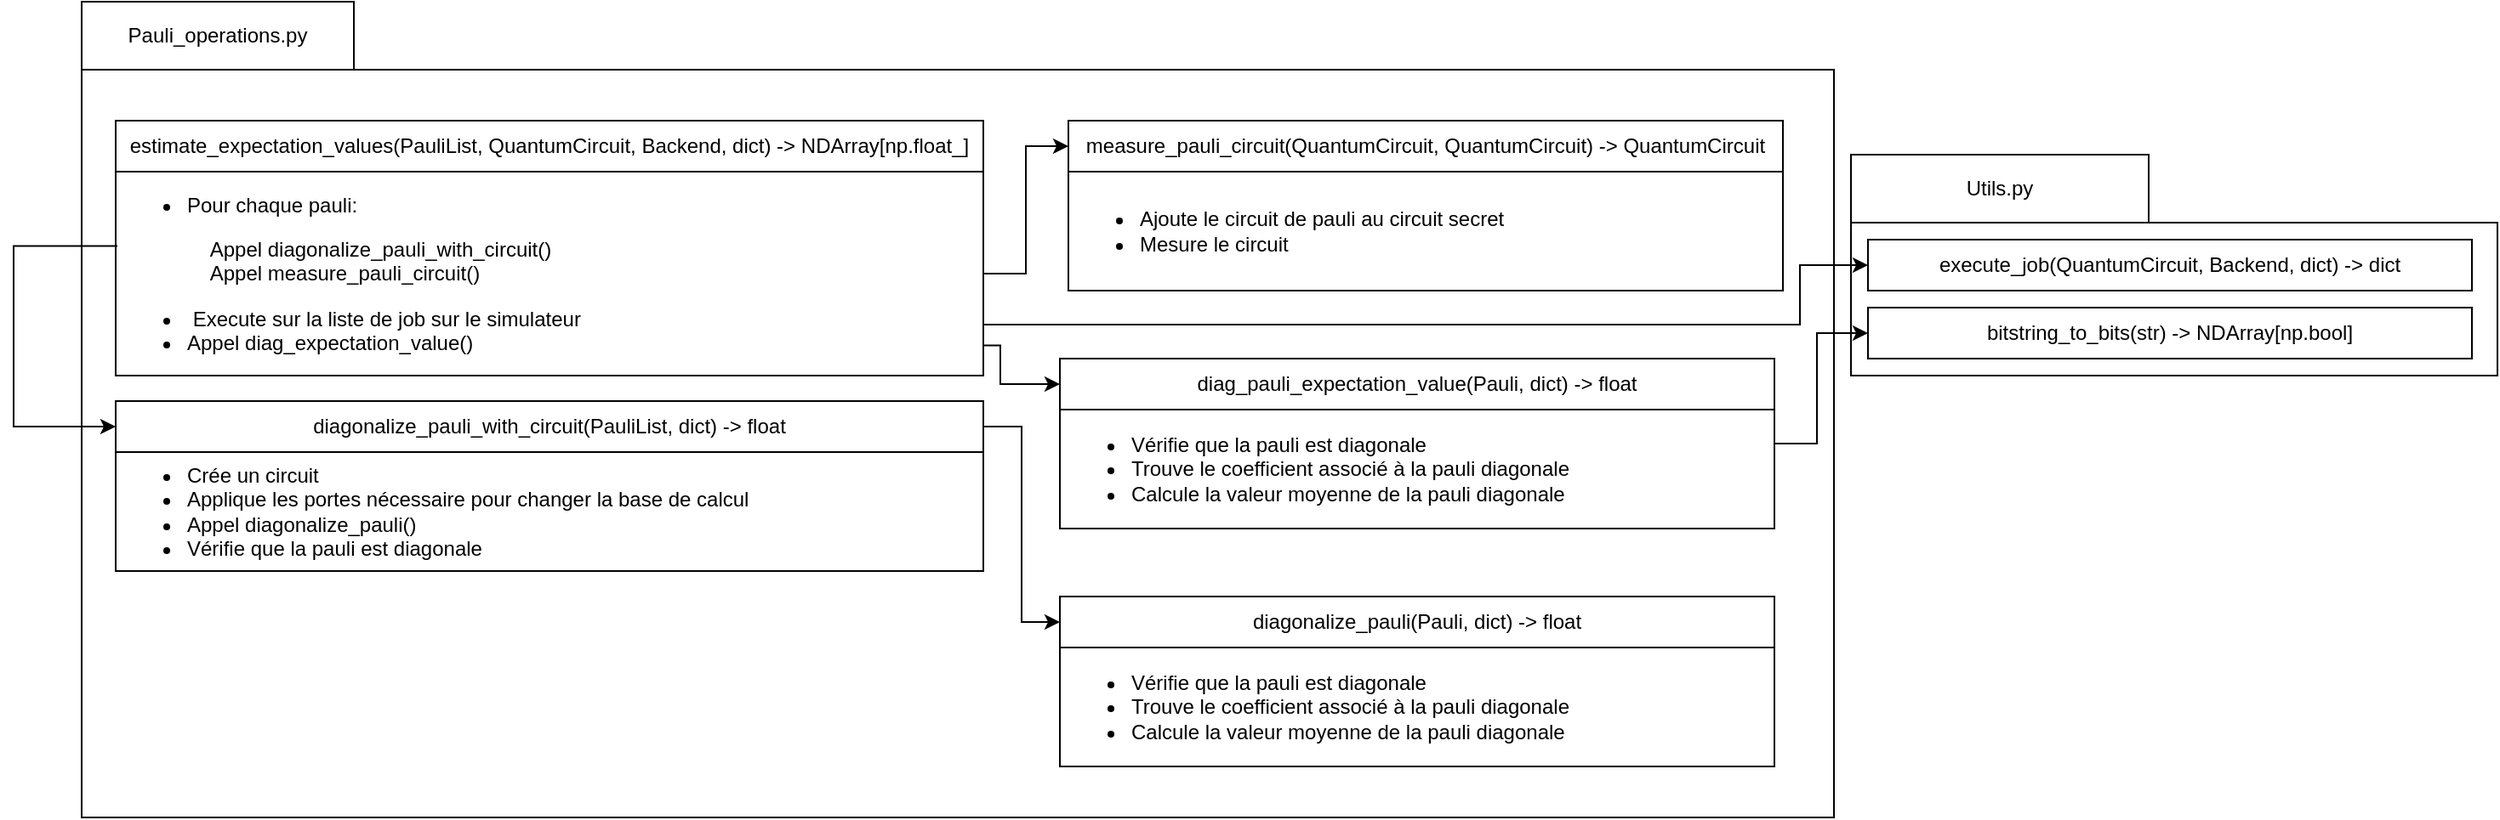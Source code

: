 <mxfile version="16.5.1" type="device"><diagram id="C5RBs43oDa-KdzZeNtuy" name="Page-1"><mxGraphModel dx="2430" dy="782" grid="1" gridSize="10" guides="1" tooltips="1" connect="1" arrows="1" fold="1" page="0" pageScale="1" pageWidth="827" pageHeight="1169" math="0" shadow="0"><root><mxCell id="WIyWlLk6GJQsqaUBKTNV-0"/><mxCell id="WIyWlLk6GJQsqaUBKTNV-1" parent="WIyWlLk6GJQsqaUBKTNV-0"/><mxCell id="lYOXAHwFV_pLX-w3Jf-a-57" value="" style="rounded=0;whiteSpace=wrap;html=1;" parent="WIyWlLk6GJQsqaUBKTNV-1" vertex="1"><mxGeometry x="400" y="260" width="380" height="90" as="geometry"/></mxCell><mxCell id="lYOXAHwFV_pLX-w3Jf-a-32" value="" style="rounded=0;fontColor=none;noLabel=1;labelBackgroundColor=none;" parent="WIyWlLk6GJQsqaUBKTNV-1" vertex="1"><mxGeometry x="-640" y="170" width="1030" height="440" as="geometry"/></mxCell><mxCell id="lYOXAHwFV_pLX-w3Jf-a-12" value="estimate_expectation_values(PauliList, QuantumCircuit, Backend, dict) -&amp;gt; NDArray[np.float_]" style="rounded=0;whiteSpace=wrap;html=1;" parent="WIyWlLk6GJQsqaUBKTNV-1" vertex="1"><mxGeometry x="-620" y="200" width="510" height="30" as="geometry"/></mxCell><mxCell id="lYOXAHwFV_pLX-w3Jf-a-13" value="&lt;ul&gt;&lt;li&gt;Pour chaque pauli:&amp;nbsp;&lt;/li&gt;&lt;/ul&gt;&lt;span&gt;&lt;span style=&quot;white-space: pre&quot;&gt;&#9;&lt;/span&gt;&lt;span style=&quot;white-space: pre&quot;&gt;&#9;&lt;/span&gt;Appel diagonalize_pauli_with_circuit()&lt;br&gt;&lt;span style=&quot;white-space: pre&quot;&gt;&#9;&lt;/span&gt;&lt;span style=&quot;white-space: pre&quot;&gt;&#9;&lt;/span&gt;Appel measure_pauli_circuit()&lt;br&gt;&lt;ul&gt;&lt;li&gt;&lt;span&gt;&amp;nbsp;Execute sur la liste de job sur le simulateur&lt;/span&gt;&lt;/li&gt;&lt;li&gt;&lt;span&gt;Appel diag_expectation_value()&lt;/span&gt;&lt;/li&gt;&lt;/ul&gt;&lt;/span&gt;" style="rounded=0;whiteSpace=wrap;html=1;align=left;" parent="WIyWlLk6GJQsqaUBKTNV-1" vertex="1"><mxGeometry x="-620" y="230" width="510" height="120" as="geometry"/></mxCell><mxCell id="lYOXAHwFV_pLX-w3Jf-a-33" value="Pauli_operations.py" style="rounded=0;whiteSpace=wrap;html=1;" parent="WIyWlLk6GJQsqaUBKTNV-1" vertex="1"><mxGeometry x="-640" y="130" width="160" height="40" as="geometry"/></mxCell><mxCell id="lYOXAHwFV_pLX-w3Jf-a-60" value="execute_job(QuantumCircuit, Backend, dict) -&amp;gt; dict" style="rounded=0;whiteSpace=wrap;html=1;" parent="WIyWlLk6GJQsqaUBKTNV-1" vertex="1"><mxGeometry x="410" y="270" width="355" height="30" as="geometry"/></mxCell><mxCell id="lYOXAHwFV_pLX-w3Jf-a-62" value="Utils.py" style="rounded=0;whiteSpace=wrap;html=1;" parent="WIyWlLk6GJQsqaUBKTNV-1" vertex="1"><mxGeometry x="400" y="220" width="175" height="40" as="geometry"/></mxCell><mxCell id="lYOXAHwFV_pLX-w3Jf-a-63" value="bitstring_to_bits(str)&amp;nbsp;-&amp;gt; NDArray[np.bool]" style="rounded=0;whiteSpace=wrap;html=1;" parent="WIyWlLk6GJQsqaUBKTNV-1" vertex="1"><mxGeometry x="410" y="310" width="355" height="30" as="geometry"/></mxCell><mxCell id="EGV5l-OSDuLG9S4MluCs-19" value="diagonalize_pauli_with_circuit(PauliList, dict) -&amp;gt; float" style="rounded=0;whiteSpace=wrap;html=1;" parent="WIyWlLk6GJQsqaUBKTNV-1" vertex="1"><mxGeometry x="-620" y="365" width="510" height="30" as="geometry"/></mxCell><mxCell id="EGV5l-OSDuLG9S4MluCs-20" value="&lt;ul&gt;&lt;li&gt;Crée un circuit&amp;nbsp;&lt;/li&gt;&lt;li&gt;Applique les portes nécessaire pour changer la base de calcul&lt;/li&gt;&lt;li&gt;Appel diagonalize_pauli()&lt;/li&gt;&lt;li&gt;Vérifie que la pauli est diagonale&lt;/li&gt;&lt;/ul&gt;" style="rounded=0;whiteSpace=wrap;html=1;align=left;" parent="WIyWlLk6GJQsqaUBKTNV-1" vertex="1"><mxGeometry x="-620" y="395" width="510" height="70" as="geometry"/></mxCell><mxCell id="EGV5l-OSDuLG9S4MluCs-21" value="measure_pauli_circuit(QuantumCircuit, QuantumCircuit) -&amp;gt; QuantumCircuit" style="rounded=0;whiteSpace=wrap;html=1;" parent="WIyWlLk6GJQsqaUBKTNV-1" vertex="1"><mxGeometry x="-60" y="200" width="420" height="30" as="geometry"/></mxCell><mxCell id="EGV5l-OSDuLG9S4MluCs-22" value="&lt;ul&gt;&lt;li&gt;Ajoute le circuit de pauli au circuit secret&lt;/li&gt;&lt;li&gt;Mesure le circuit&lt;/li&gt;&lt;/ul&gt;" style="rounded=0;whiteSpace=wrap;html=1;align=left;" parent="WIyWlLk6GJQsqaUBKTNV-1" vertex="1"><mxGeometry x="-60" y="230" width="420" height="70" as="geometry"/></mxCell><mxCell id="EGV5l-OSDuLG9S4MluCs-23" value="" style="edgeStyle=elbowEdgeStyle;elbow=horizontal;endArrow=classic;html=1;rounded=0;exitX=1;exitY=0.5;exitDx=0;exitDy=0;entryX=0;entryY=0.5;entryDx=0;entryDy=0;" parent="WIyWlLk6GJQsqaUBKTNV-1" source="lYOXAHwFV_pLX-w3Jf-a-13" target="EGV5l-OSDuLG9S4MluCs-21" edge="1"><mxGeometry width="50" height="50" relative="1" as="geometry"><mxPoint x="-90" y="270" as="sourcePoint"/><mxPoint x="-50" y="220" as="targetPoint"/></mxGeometry></mxCell><mxCell id="EGV5l-OSDuLG9S4MluCs-25" value="" style="edgeStyle=segmentEdgeStyle;endArrow=classic;html=1;rounded=0;exitX=0.002;exitY=0.365;exitDx=0;exitDy=0;exitPerimeter=0;entryX=0;entryY=0.5;entryDx=0;entryDy=0;" parent="WIyWlLk6GJQsqaUBKTNV-1" source="lYOXAHwFV_pLX-w3Jf-a-13" target="EGV5l-OSDuLG9S4MluCs-19" edge="1"><mxGeometry width="50" height="50" relative="1" as="geometry"><mxPoint x="-770" y="390" as="sourcePoint"/><mxPoint x="-650" y="390" as="targetPoint"/><Array as="points"><mxPoint x="-680" y="274"/><mxPoint x="-680" y="380"/></Array></mxGeometry></mxCell><mxCell id="EGV5l-OSDuLG9S4MluCs-26" value="" style="edgeStyle=elbowEdgeStyle;elbow=horizontal;endArrow=classic;html=1;rounded=0;exitX=1;exitY=0.75;exitDx=0;exitDy=0;entryX=0;entryY=0.5;entryDx=0;entryDy=0;" parent="WIyWlLk6GJQsqaUBKTNV-1" source="lYOXAHwFV_pLX-w3Jf-a-13" target="lYOXAHwFV_pLX-w3Jf-a-60" edge="1"><mxGeometry width="50" height="50" relative="1" as="geometry"><mxPoint x="110" y="290" as="sourcePoint"/><mxPoint x="160" y="240" as="targetPoint"/><Array as="points"><mxPoint x="370" y="320"/><mxPoint x="-70" y="150"/><mxPoint x="380" y="120"/><mxPoint x="470" y="200"/><mxPoint x="580" y="190"/><mxPoint x="630" y="220"/><mxPoint x="530" y="400"/><mxPoint x="40" y="360"/></Array></mxGeometry></mxCell><mxCell id="EGV5l-OSDuLG9S4MluCs-27" value="diag_pauli_expectation_value(Pauli, dict) -&amp;gt; float" style="rounded=0;whiteSpace=wrap;html=1;" parent="WIyWlLk6GJQsqaUBKTNV-1" vertex="1"><mxGeometry x="-65" y="340" width="420" height="30" as="geometry"/></mxCell><mxCell id="EGV5l-OSDuLG9S4MluCs-28" value="&lt;ul&gt;&lt;li&gt;Vérifie que la pauli est diagonale&lt;/li&gt;&lt;li&gt;Trouve le coefficient associé à la pauli diagonale&lt;/li&gt;&lt;li&gt;Calcule la valeur moyenne de la pauli diagonale&lt;/li&gt;&lt;/ul&gt;" style="rounded=0;whiteSpace=wrap;html=1;align=left;" parent="WIyWlLk6GJQsqaUBKTNV-1" vertex="1"><mxGeometry x="-65" y="370" width="420" height="70" as="geometry"/></mxCell><mxCell id="EGV5l-OSDuLG9S4MluCs-29" value="" style="edgeStyle=elbowEdgeStyle;elbow=horizontal;endArrow=classic;html=1;rounded=0;exitX=1;exitY=0.852;exitDx=0;exitDy=0;exitPerimeter=0;entryX=0;entryY=0.5;entryDx=0;entryDy=0;" parent="WIyWlLk6GJQsqaUBKTNV-1" source="lYOXAHwFV_pLX-w3Jf-a-13" target="EGV5l-OSDuLG9S4MluCs-27" edge="1"><mxGeometry width="50" height="50" relative="1" as="geometry"><mxPoint x="-150" y="560" as="sourcePoint"/><mxPoint x="-100" y="510" as="targetPoint"/><Array as="points"><mxPoint x="-100" y="340"/></Array></mxGeometry></mxCell><mxCell id="EGV5l-OSDuLG9S4MluCs-30" value="" style="edgeStyle=elbowEdgeStyle;elbow=horizontal;endArrow=classic;html=1;rounded=0;entryX=0;entryY=0.5;entryDx=0;entryDy=0;" parent="WIyWlLk6GJQsqaUBKTNV-1" source="EGV5l-OSDuLG9S4MluCs-28" target="lYOXAHwFV_pLX-w3Jf-a-63" edge="1"><mxGeometry width="50" height="50" relative="1" as="geometry"><mxPoint x="620" y="150" as="sourcePoint"/><mxPoint x="670" y="100" as="targetPoint"/><Array as="points"><mxPoint x="380" y="390"/><mxPoint x="410" y="405"/><mxPoint x="540" y="270"/><mxPoint x="580" y="280"/><mxPoint x="610" y="310"/><mxPoint x="630" y="430"/><mxPoint x="510" y="400"/><mxPoint x="520" y="430"/></Array></mxGeometry></mxCell><mxCell id="EGV5l-OSDuLG9S4MluCs-31" value="diagonalize_pauli(Pauli, dict) -&amp;gt; float" style="rounded=0;whiteSpace=wrap;html=1;" parent="WIyWlLk6GJQsqaUBKTNV-1" vertex="1"><mxGeometry x="-65" y="480" width="420" height="30" as="geometry"/></mxCell><mxCell id="EGV5l-OSDuLG9S4MluCs-32" value="&lt;ul&gt;&lt;li&gt;Vérifie que la pauli est diagonale&lt;/li&gt;&lt;li&gt;Trouve le coefficient associé à la pauli diagonale&lt;/li&gt;&lt;li&gt;Calcule la valeur moyenne de la pauli diagonale&lt;/li&gt;&lt;/ul&gt;" style="rounded=0;whiteSpace=wrap;html=1;align=left;" parent="WIyWlLk6GJQsqaUBKTNV-1" vertex="1"><mxGeometry x="-65" y="510" width="420" height="70" as="geometry"/></mxCell><mxCell id="t_-ZyOfngEXlBr2i25BR-2" value="" style="edgeStyle=elbowEdgeStyle;elbow=horizontal;endArrow=classic;html=1;rounded=0;exitX=1;exitY=0.5;exitDx=0;exitDy=0;entryX=0;entryY=0.5;entryDx=0;entryDy=0;" edge="1" parent="WIyWlLk6GJQsqaUBKTNV-1" source="EGV5l-OSDuLG9S4MluCs-19" target="EGV5l-OSDuLG9S4MluCs-31"><mxGeometry width="50" height="50" relative="1" as="geometry"><mxPoint x="-280" y="420" as="sourcePoint"/><mxPoint x="-230" y="370" as="targetPoint"/></mxGeometry></mxCell></root></mxGraphModel></diagram></mxfile>